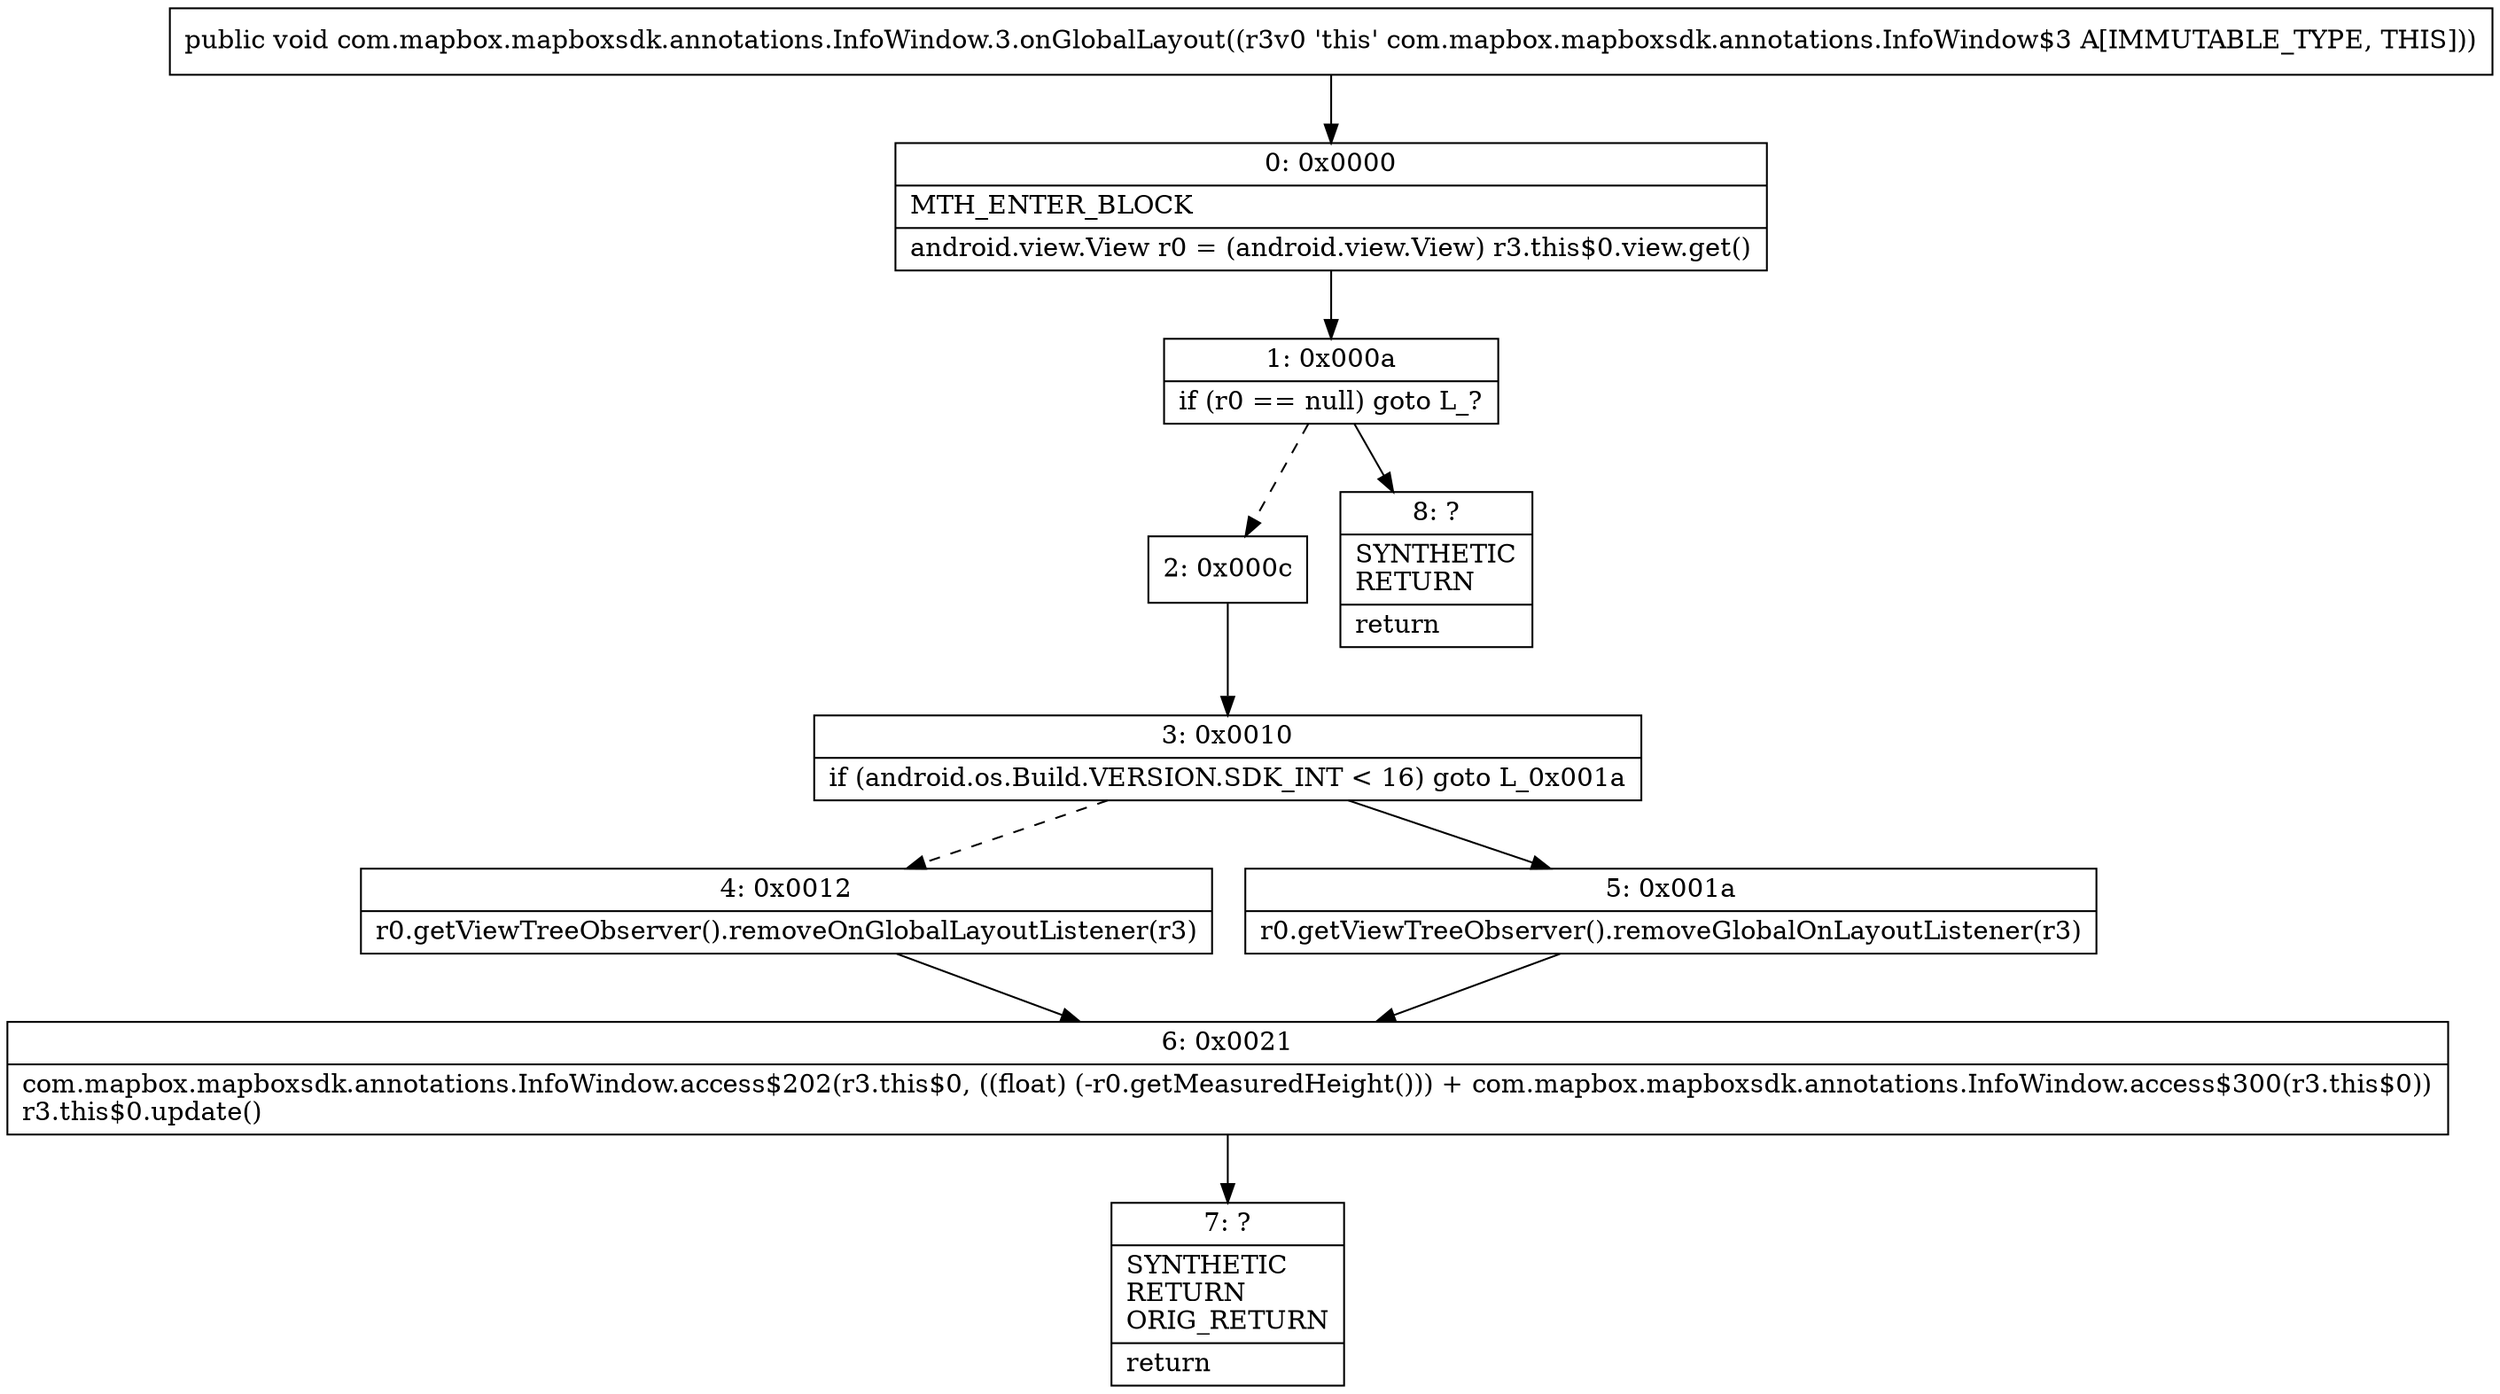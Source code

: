 digraph "CFG forcom.mapbox.mapboxsdk.annotations.InfoWindow.3.onGlobalLayout()V" {
Node_0 [shape=record,label="{0\:\ 0x0000|MTH_ENTER_BLOCK\l|android.view.View r0 = (android.view.View) r3.this$0.view.get()\l}"];
Node_1 [shape=record,label="{1\:\ 0x000a|if (r0 == null) goto L_?\l}"];
Node_2 [shape=record,label="{2\:\ 0x000c}"];
Node_3 [shape=record,label="{3\:\ 0x0010|if (android.os.Build.VERSION.SDK_INT \< 16) goto L_0x001a\l}"];
Node_4 [shape=record,label="{4\:\ 0x0012|r0.getViewTreeObserver().removeOnGlobalLayoutListener(r3)\l}"];
Node_5 [shape=record,label="{5\:\ 0x001a|r0.getViewTreeObserver().removeGlobalOnLayoutListener(r3)\l}"];
Node_6 [shape=record,label="{6\:\ 0x0021|com.mapbox.mapboxsdk.annotations.InfoWindow.access$202(r3.this$0, ((float) (\-r0.getMeasuredHeight())) + com.mapbox.mapboxsdk.annotations.InfoWindow.access$300(r3.this$0))\lr3.this$0.update()\l}"];
Node_7 [shape=record,label="{7\:\ ?|SYNTHETIC\lRETURN\lORIG_RETURN\l|return\l}"];
Node_8 [shape=record,label="{8\:\ ?|SYNTHETIC\lRETURN\l|return\l}"];
MethodNode[shape=record,label="{public void com.mapbox.mapboxsdk.annotations.InfoWindow.3.onGlobalLayout((r3v0 'this' com.mapbox.mapboxsdk.annotations.InfoWindow$3 A[IMMUTABLE_TYPE, THIS])) }"];
MethodNode -> Node_0;
Node_0 -> Node_1;
Node_1 -> Node_2[style=dashed];
Node_1 -> Node_8;
Node_2 -> Node_3;
Node_3 -> Node_4[style=dashed];
Node_3 -> Node_5;
Node_4 -> Node_6;
Node_5 -> Node_6;
Node_6 -> Node_7;
}

